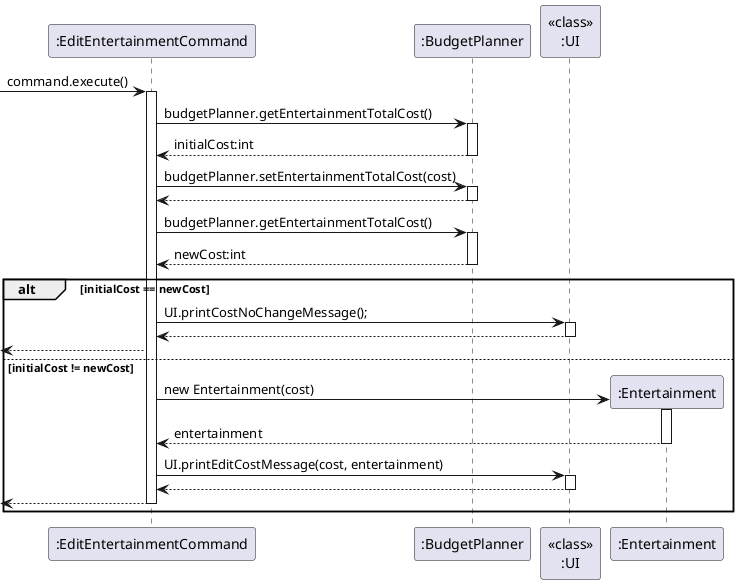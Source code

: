 @startuml
'https://plantuml.com/sequence-diagram
-> ":EditEntertainmentCommand" : command.execute()
activate ":EditEntertainmentCommand"
":EditEntertainmentCommand" -> ":BudgetPlanner" : budgetPlanner.getEntertainmentTotalCost()
activate ":BudgetPlanner"
":EditEntertainmentCommand" <-- ":BudgetPlanner" : initialCost:int
deactivate ":BudgetPlanner"
":EditEntertainmentCommand" -> ":BudgetPlanner" : budgetPlanner.setEntertainmentTotalCost(cost)
activate ":BudgetPlanner"
":EditEntertainmentCommand" <-- ":BudgetPlanner"
deactivate ":BudgetPlanner"
":EditEntertainmentCommand" -> ":BudgetPlanner" : budgetPlanner.getEntertainmentTotalCost()
activate ":BudgetPlanner"
":EditEntertainmentCommand" <-- ":BudgetPlanner" : newCost:int
deactivate ":BudgetPlanner"
alt initialCost == newCost
":EditEntertainmentCommand" -> "<<class>>\n:UI" : UI.printCostNoChangeMessage();
activate "<<class>>\n:UI"
":EditEntertainmentCommand" <-- "<<class>>\n:UI"
deactivate "<<class>>\n:UI"
<-- ":EditEntertainmentCommand"
else initialCost != newCost
create ":Entertainment"
":EditEntertainmentCommand" -> ":Entertainment" : new Entertainment(cost)
activate ":Entertainment"
":EditEntertainmentCommand" <-- ":Entertainment" : entertainment
deactivate ":Entertainment"
":EditEntertainmentCommand" -> "<<class>>\n:UI" : UI.printEditCostMessage(cost, entertainment)
activate "<<class>>\n:UI"
":EditEntertainmentCommand" <-- "<<class>>\n:UI"
deactivate "<<class>>\n:UI"
<-- ":EditEntertainmentCommand"
deactivate ":EditEntertainmentCommand"
end
@enduml